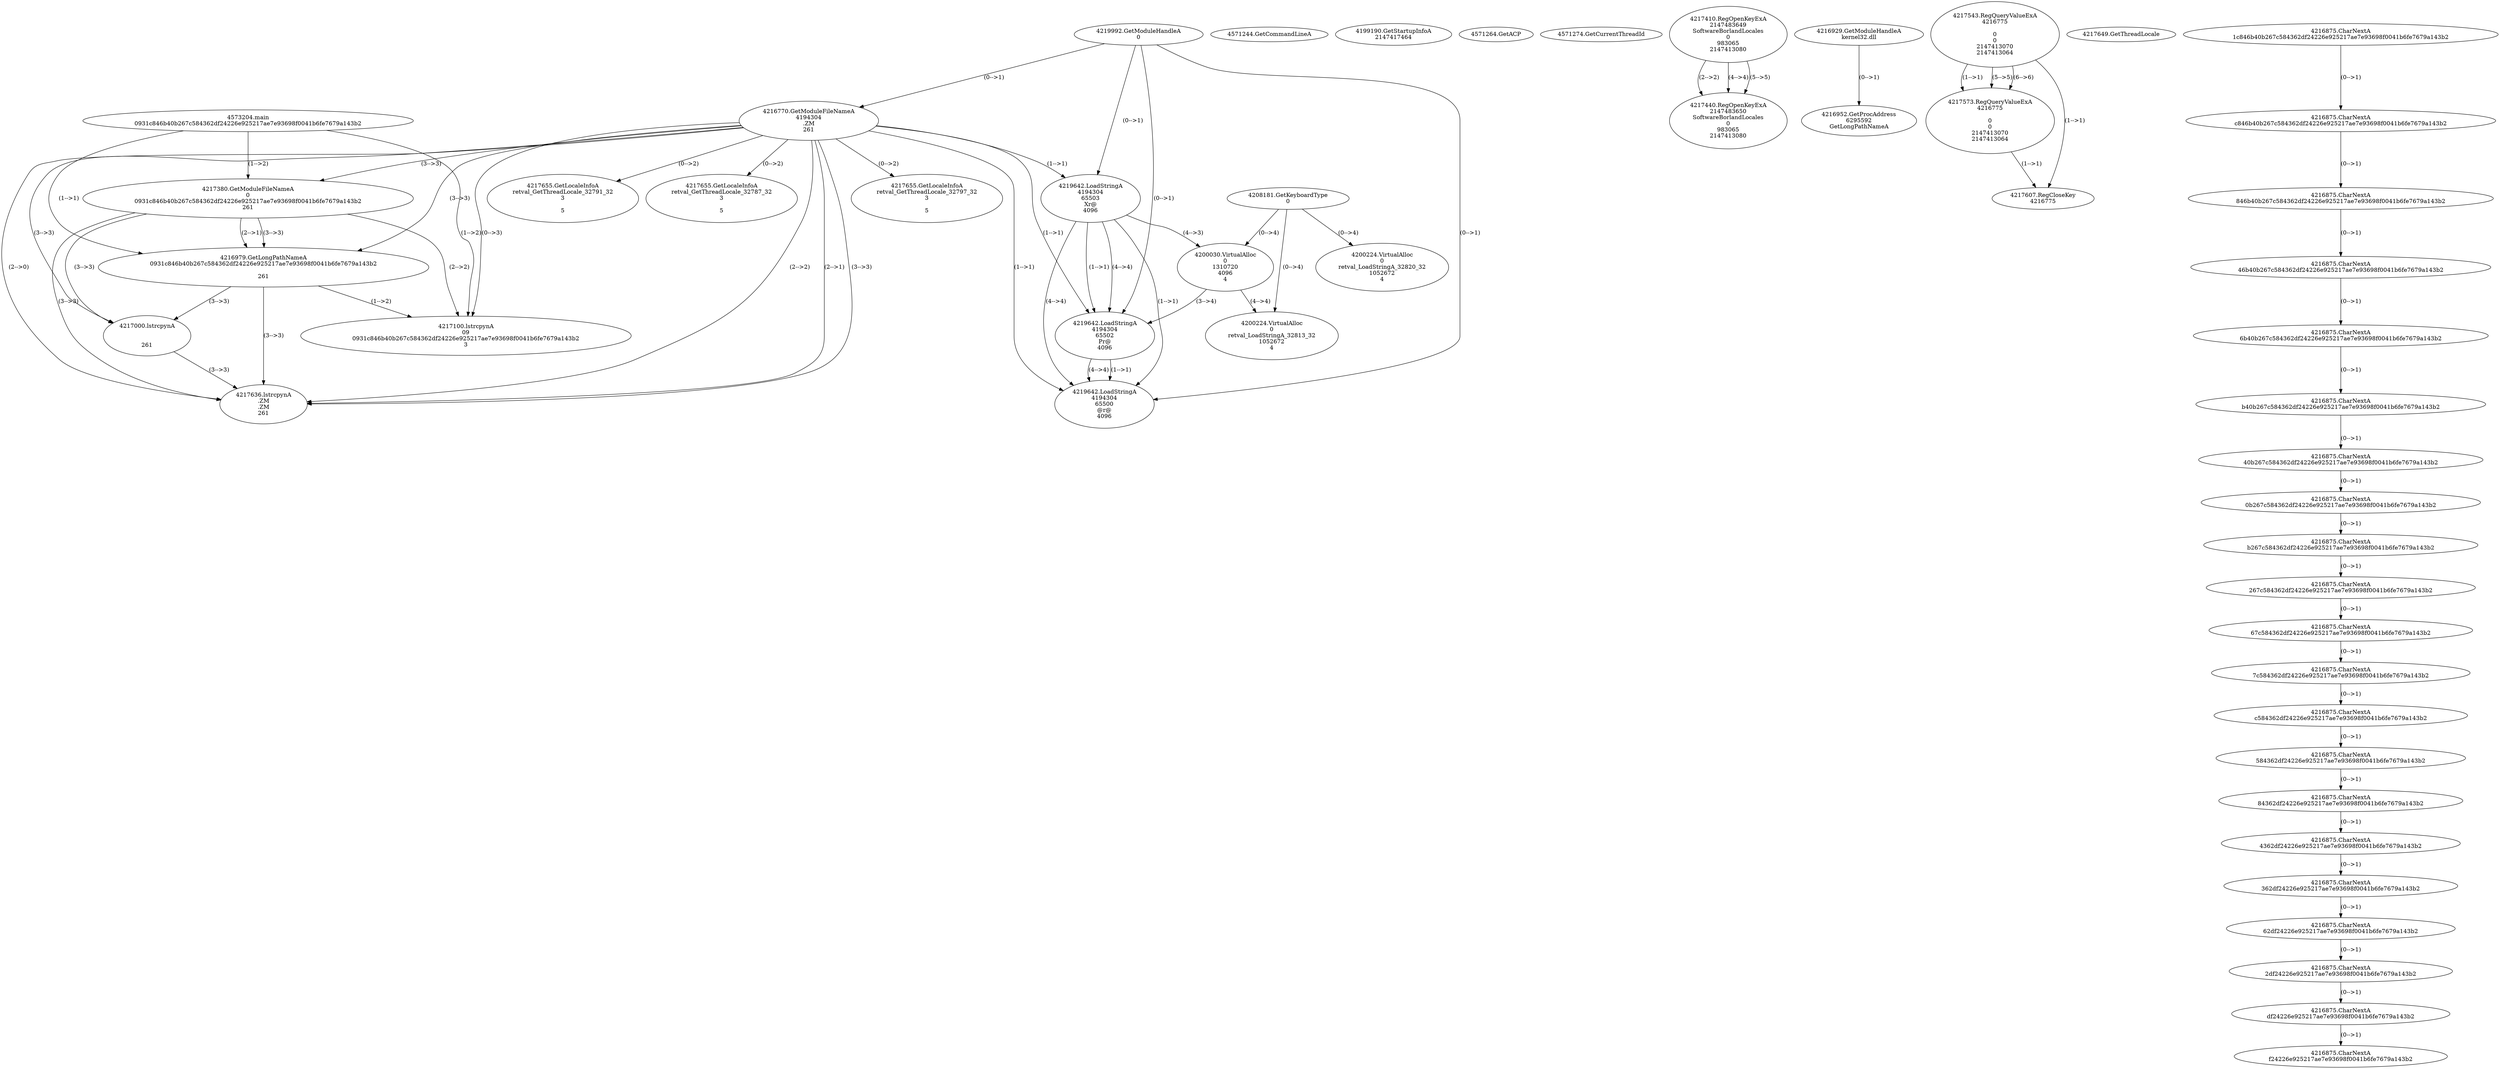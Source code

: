 // Global SCDG with merge call
digraph {
	0 [label="4573204.main
0931c846b40b267c584362df24226e925217ae7e93698f0041b6fe7679a143b2"]
	1 [label="4219992.GetModuleHandleA
0"]
	2 [label="4208181.GetKeyboardType
0"]
	3 [label="4571244.GetCommandLineA
"]
	4 [label="4199190.GetStartupInfoA
2147417464"]
	5 [label="4571264.GetACP
"]
	6 [label="4571274.GetCurrentThreadId
"]
	7 [label="4216770.GetModuleFileNameA
4194304
.ZM
261"]
	1 -> 7 [label="(0-->1)"]
	8 [label="4217380.GetModuleFileNameA
0
0931c846b40b267c584362df24226e925217ae7e93698f0041b6fe7679a143b2
261"]
	0 -> 8 [label="(1-->2)"]
	7 -> 8 [label="(3-->3)"]
	9 [label="4217410.RegOpenKeyExA
2147483649
Software\Borland\Locales
0
983065
2147413080"]
	10 [label="4217440.RegOpenKeyExA
2147483650
Software\Borland\Locales
0
983065
2147413080"]
	9 -> 10 [label="(2-->2)"]
	9 -> 10 [label="(4-->4)"]
	9 -> 10 [label="(5-->5)"]
	11 [label="4216929.GetModuleHandleA
kernel32.dll"]
	12 [label="4216952.GetProcAddress
6295592
GetLongPathNameA"]
	11 -> 12 [label="(0-->1)"]
	13 [label="4216979.GetLongPathNameA
0931c846b40b267c584362df24226e925217ae7e93698f0041b6fe7679a143b2

261"]
	0 -> 13 [label="(1-->1)"]
	8 -> 13 [label="(2-->1)"]
	7 -> 13 [label="(3-->3)"]
	8 -> 13 [label="(3-->3)"]
	14 [label="4217000.lstrcpynA


261"]
	7 -> 14 [label="(3-->3)"]
	8 -> 14 [label="(3-->3)"]
	13 -> 14 [label="(3-->3)"]
	15 [label="4217543.RegQueryValueExA
4216775

0
0
2147413070
2147413064"]
	16 [label="4217573.RegQueryValueExA
4216775

0
0
2147413070
2147413064"]
	15 -> 16 [label="(1-->1)"]
	15 -> 16 [label="(5-->5)"]
	15 -> 16 [label="(6-->6)"]
	17 [label="4217607.RegCloseKey
4216775"]
	15 -> 17 [label="(1-->1)"]
	16 -> 17 [label="(1-->1)"]
	18 [label="4217636.lstrcpynA
.ZM
.ZM
261"]
	7 -> 18 [label="(2-->1)"]
	7 -> 18 [label="(2-->2)"]
	7 -> 18 [label="(3-->3)"]
	8 -> 18 [label="(3-->3)"]
	13 -> 18 [label="(3-->3)"]
	14 -> 18 [label="(3-->3)"]
	7 -> 18 [label="(2-->0)"]
	19 [label="4217649.GetThreadLocale
"]
	20 [label="4217655.GetLocaleInfoA
retval_GetThreadLocale_32791_32
3

5"]
	7 -> 20 [label="(0-->2)"]
	21 [label="4219642.LoadStringA
4194304
65503
Xr@
4096"]
	1 -> 21 [label="(0-->1)"]
	7 -> 21 [label="(1-->1)"]
	22 [label="4200030.VirtualAlloc
0
1310720
4096
4"]
	21 -> 22 [label="(4-->3)"]
	2 -> 22 [label="(0-->4)"]
	23 [label="4219642.LoadStringA
4194304
65502
Pr@
4096"]
	1 -> 23 [label="(0-->1)"]
	7 -> 23 [label="(1-->1)"]
	21 -> 23 [label="(1-->1)"]
	21 -> 23 [label="(4-->4)"]
	22 -> 23 [label="(3-->4)"]
	24 [label="4200224.VirtualAlloc
0
retval_LoadStringA_32813_32
1052672
4"]
	2 -> 24 [label="(0-->4)"]
	22 -> 24 [label="(4-->4)"]
	25 [label="4217655.GetLocaleInfoA
retval_GetThreadLocale_32787_32
3

5"]
	7 -> 25 [label="(0-->2)"]
	26 [label="4217655.GetLocaleInfoA
retval_GetThreadLocale_32797_32
3

5"]
	7 -> 26 [label="(0-->2)"]
	27 [label="4200224.VirtualAlloc
0
retval_LoadStringA_32820_32
1052672
4"]
	2 -> 27 [label="(0-->4)"]
	28 [label="4217100.lstrcpynA
09
0931c846b40b267c584362df24226e925217ae7e93698f0041b6fe7679a143b2
3"]
	0 -> 28 [label="(1-->2)"]
	8 -> 28 [label="(2-->2)"]
	13 -> 28 [label="(1-->2)"]
	7 -> 28 [label="(0-->3)"]
	29 [label="4216875.CharNextA
1c846b40b267c584362df24226e925217ae7e93698f0041b6fe7679a143b2"]
	30 [label="4216875.CharNextA
c846b40b267c584362df24226e925217ae7e93698f0041b6fe7679a143b2"]
	29 -> 30 [label="(0-->1)"]
	31 [label="4216875.CharNextA
846b40b267c584362df24226e925217ae7e93698f0041b6fe7679a143b2"]
	30 -> 31 [label="(0-->1)"]
	32 [label="4216875.CharNextA
46b40b267c584362df24226e925217ae7e93698f0041b6fe7679a143b2"]
	31 -> 32 [label="(0-->1)"]
	33 [label="4216875.CharNextA
6b40b267c584362df24226e925217ae7e93698f0041b6fe7679a143b2"]
	32 -> 33 [label="(0-->1)"]
	34 [label="4216875.CharNextA
b40b267c584362df24226e925217ae7e93698f0041b6fe7679a143b2"]
	33 -> 34 [label="(0-->1)"]
	35 [label="4216875.CharNextA
40b267c584362df24226e925217ae7e93698f0041b6fe7679a143b2"]
	34 -> 35 [label="(0-->1)"]
	36 [label="4216875.CharNextA
0b267c584362df24226e925217ae7e93698f0041b6fe7679a143b2"]
	35 -> 36 [label="(0-->1)"]
	37 [label="4216875.CharNextA
b267c584362df24226e925217ae7e93698f0041b6fe7679a143b2"]
	36 -> 37 [label="(0-->1)"]
	38 [label="4216875.CharNextA
267c584362df24226e925217ae7e93698f0041b6fe7679a143b2"]
	37 -> 38 [label="(0-->1)"]
	39 [label="4216875.CharNextA
67c584362df24226e925217ae7e93698f0041b6fe7679a143b2"]
	38 -> 39 [label="(0-->1)"]
	40 [label="4216875.CharNextA
7c584362df24226e925217ae7e93698f0041b6fe7679a143b2"]
	39 -> 40 [label="(0-->1)"]
	41 [label="4216875.CharNextA
c584362df24226e925217ae7e93698f0041b6fe7679a143b2"]
	40 -> 41 [label="(0-->1)"]
	42 [label="4216875.CharNextA
584362df24226e925217ae7e93698f0041b6fe7679a143b2"]
	41 -> 42 [label="(0-->1)"]
	43 [label="4216875.CharNextA
84362df24226e925217ae7e93698f0041b6fe7679a143b2"]
	42 -> 43 [label="(0-->1)"]
	44 [label="4216875.CharNextA
4362df24226e925217ae7e93698f0041b6fe7679a143b2"]
	43 -> 44 [label="(0-->1)"]
	45 [label="4216875.CharNextA
362df24226e925217ae7e93698f0041b6fe7679a143b2"]
	44 -> 45 [label="(0-->1)"]
	46 [label="4216875.CharNextA
62df24226e925217ae7e93698f0041b6fe7679a143b2"]
	45 -> 46 [label="(0-->1)"]
	47 [label="4216875.CharNextA
2df24226e925217ae7e93698f0041b6fe7679a143b2"]
	46 -> 47 [label="(0-->1)"]
	48 [label="4216875.CharNextA
df24226e925217ae7e93698f0041b6fe7679a143b2"]
	47 -> 48 [label="(0-->1)"]
	49 [label="4216875.CharNextA
f24226e925217ae7e93698f0041b6fe7679a143b2"]
	48 -> 49 [label="(0-->1)"]
	50 [label="4219642.LoadStringA
4194304
65500
@r@
4096"]
	1 -> 50 [label="(0-->1)"]
	7 -> 50 [label="(1-->1)"]
	21 -> 50 [label="(1-->1)"]
	23 -> 50 [label="(1-->1)"]
	21 -> 50 [label="(4-->4)"]
	23 -> 50 [label="(4-->4)"]
}
